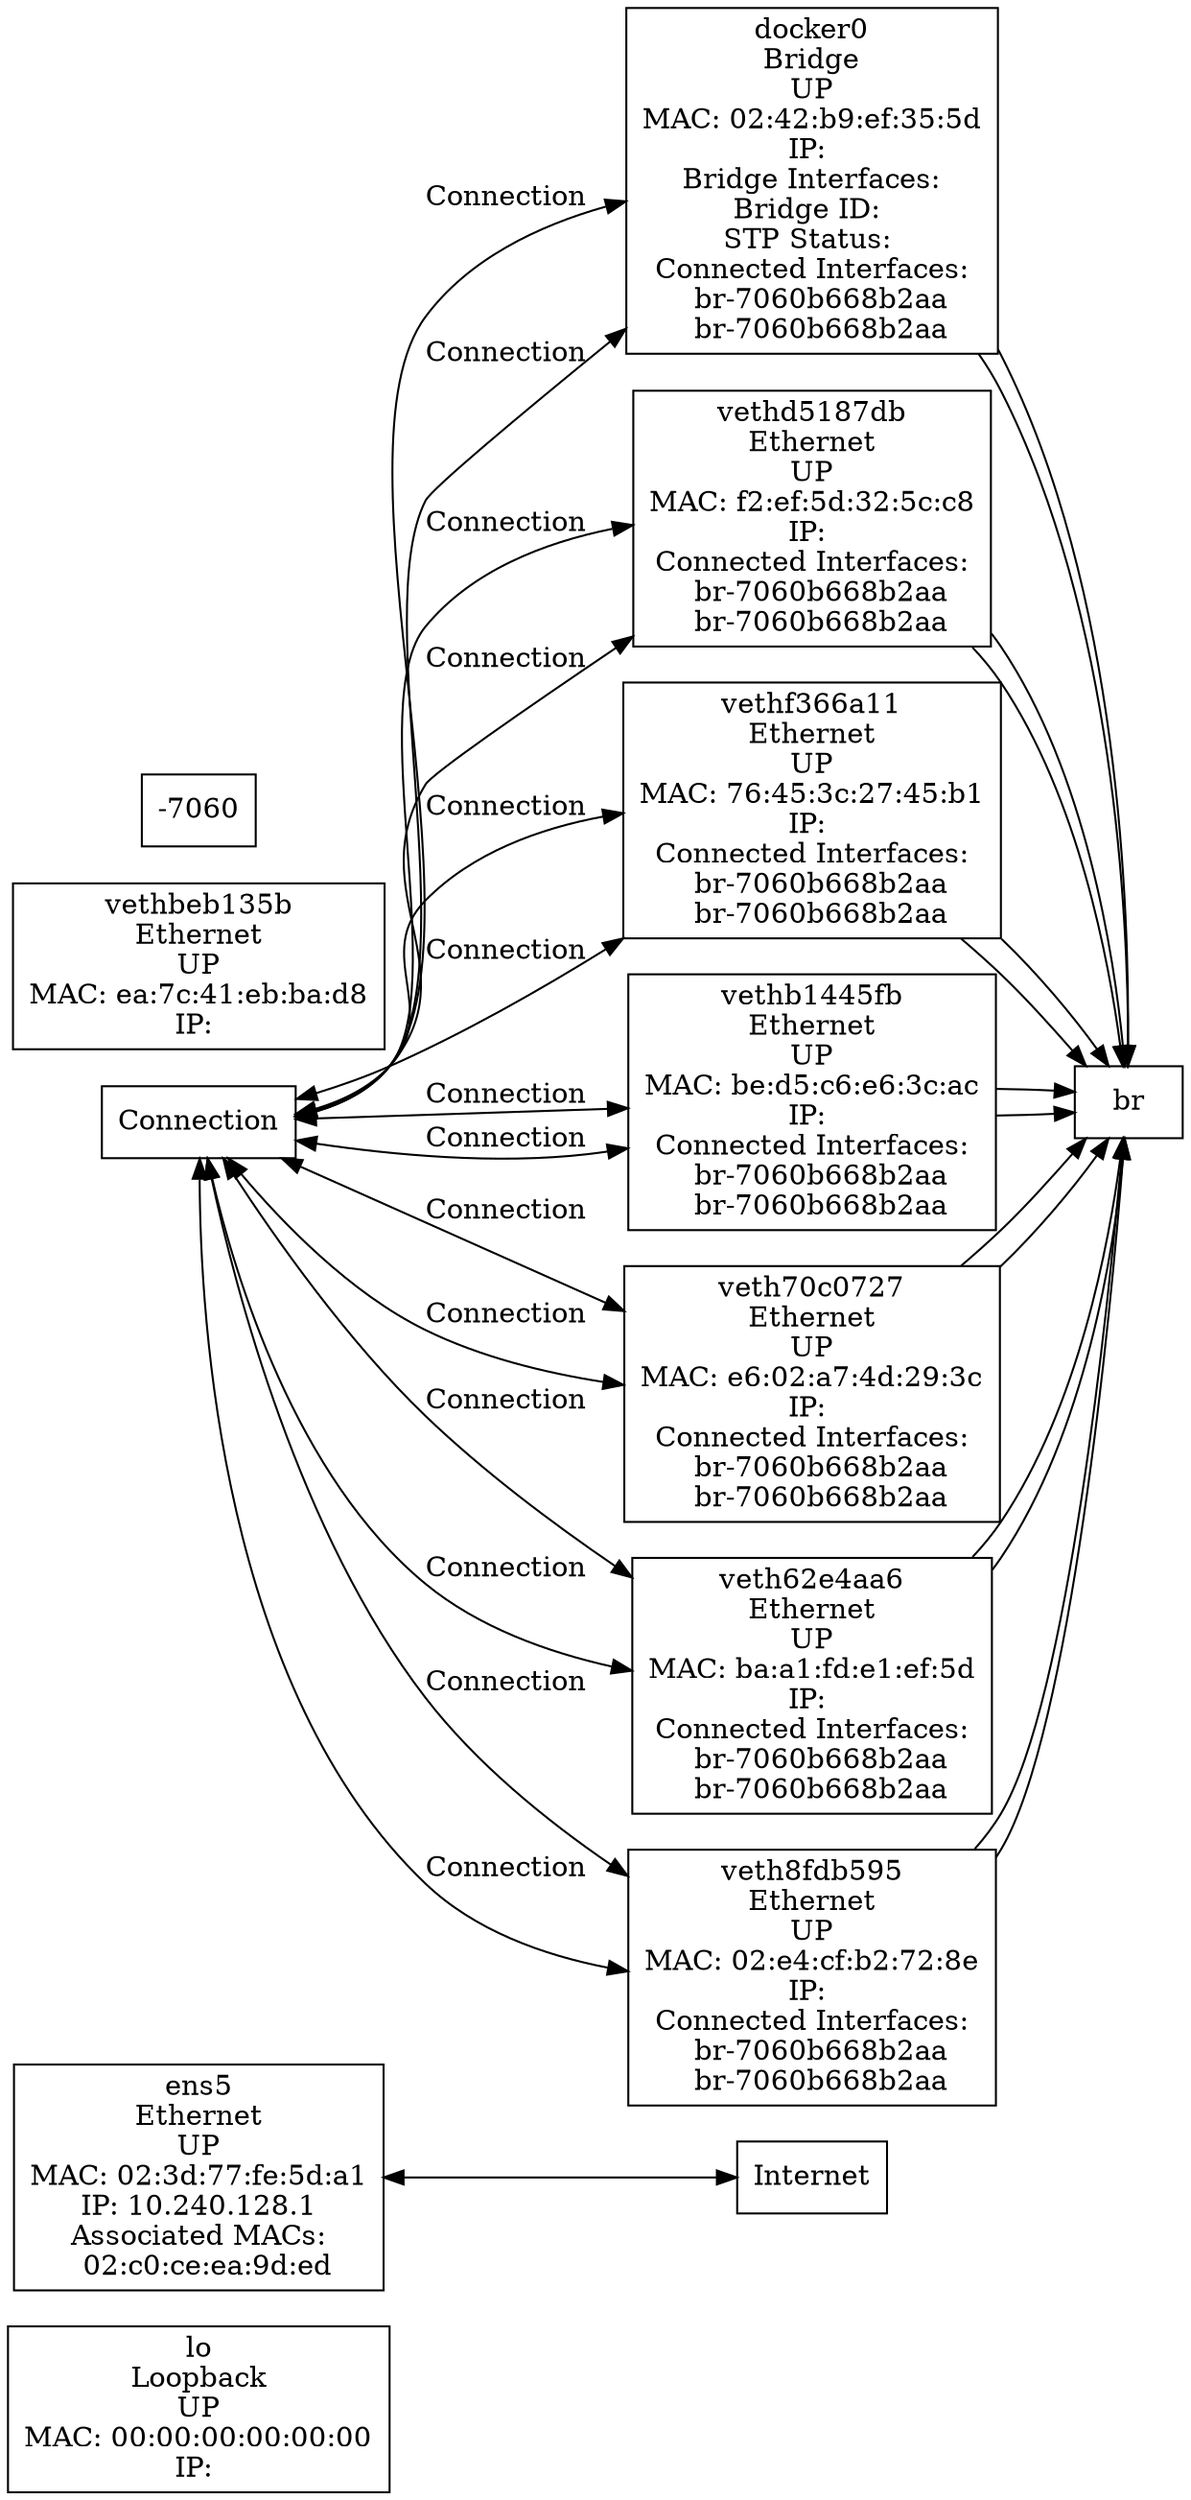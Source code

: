 digraph network_topology {
    rankdir=LR;
    node [shape=box];

    lo [label="lo\nLoopback\nUP\nMAC: 00:00:00:00:00:00\nIP: "];
    ens5 [label="ens5\nEthernet\nUP\nMAC: 02:3d:77:fe:5d:a1\nIP: 10.240.128.1\nAssociated MACs:\n  02:c0:ce:ea:9d:ed"];
    docker0 [label="docker0\nBridge\nUP\nMAC: 02:42:b9:ef:35:5d\nIP: \nBridge Interfaces:\nBridge ID: \nSTP Status: \nConnected Interfaces:\n  br-7060b668b2aa\n  br-7060b668b2aa"];
    vethbeb135b [label="vethbeb135b\nEthernet\nUP\nMAC: ea:7c:41:eb:ba:d8\nIP: "];
    vethd5187db [label="vethd5187db\nEthernet\nUP\nMAC: f2:ef:5d:32:5c:c8\nIP: \nConnected Interfaces:\n  br-7060b668b2aa\n  br-7060b668b2aa"];
    br-7060b668b2aa [label="br-7060b668b2aa\nBridge\nUP\nMAC: 02:42:d0:16:f9:30\nIP: \nBridge Interfaces:\n  veth62e4aa6\n  veth70c0727\n  veth8fdb595\n  vethb1445fb\n  vethf366a11\n  docker0\n  vethd5187db\nBridge ID: 8000.0242d016f930\nSTP Status: no\nConnected Interfaces:\n  veth62e4aa6\n  veth70c0727\n  veth8fdb595\n  vethb1445fb\n  vethf366a11\n  docker0\n  vethd5187db\n  veth62e4aa6\n  veth70c0727\n  veth8fdb595\n  vethb1445fb\n  vethf366a11\n  docker0\n  vethd5187db"];
    vethf366a11 [label="vethf366a11\nEthernet\nUP\nMAC: 76:45:3c:27:45:b1\nIP: \nConnected Interfaces:\n  br-7060b668b2aa\n  br-7060b668b2aa"];
    vethb1445fb [label="vethb1445fb\nEthernet\nUP\nMAC: be:d5:c6:e6:3c:ac\nIP: \nConnected Interfaces:\n  br-7060b668b2aa\n  br-7060b668b2aa"];
    veth70c0727 [label="veth70c0727\nEthernet\nUP\nMAC: e6:02:a7:4d:29:3c\nIP: \nConnected Interfaces:\n  br-7060b668b2aa\n  br-7060b668b2aa"];
    veth62e4aa6 [label="veth62e4aa6\nEthernet\nUP\nMAC: ba:a1:fd:e1:ef:5d\nIP: \nConnected Interfaces:\n  br-7060b668b2aa\n  br-7060b668b2aa"];
    veth8fdb595 [label="veth8fdb595\nEthernet\nUP\nMAC: 02:e4:cf:b2:72:8e\nIP: \nConnected Interfaces:\n  br-7060b668b2aa\n  br-7060b668b2aa"];

    // Connections
    docker0 -> br-7060b668b2aa [dir=both, label="Connection"];
    docker0 -> br-7060b668b2aa [dir=both, label="Connection"];
    vethd5187db -> br-7060b668b2aa [dir=both, label="Connection"];
    vethd5187db -> br-7060b668b2aa [dir=both, label="Connection"];
    br-7060b668b2aa -> veth62e4aa6 [dir=both, label="Connection"];
    br-7060b668b2aa -> veth70c0727 [dir=both, label="Connection"];
    br-7060b668b2aa -> veth8fdb595 [dir=both, label="Connection"];
    br-7060b668b2aa -> vethb1445fb [dir=both, label="Connection"];
    br-7060b668b2aa -> vethf366a11 [dir=both, label="Connection"];
    br-7060b668b2aa -> docker0 [dir=both, label="Connection"];
    br-7060b668b2aa -> vethd5187db [dir=both, label="Connection"];
    br-7060b668b2aa -> veth62e4aa6 [dir=both, label="Connection"];
    br-7060b668b2aa -> veth70c0727 [dir=both, label="Connection"];
    br-7060b668b2aa -> veth8fdb595 [dir=both, label="Connection"];
    br-7060b668b2aa -> vethb1445fb [dir=both, label="Connection"];
    br-7060b668b2aa -> vethf366a11 [dir=both, label="Connection"];
    br-7060b668b2aa -> docker0 [dir=both, label="Connection"];
    br-7060b668b2aa -> vethd5187db [dir=both, label="Connection"];
    vethf366a11 -> br-7060b668b2aa [dir=both, label="Connection"];
    vethf366a11 -> br-7060b668b2aa [dir=both, label="Connection"];
    vethb1445fb -> br-7060b668b2aa [dir=both, label="Connection"];
    vethb1445fb -> br-7060b668b2aa [dir=both, label="Connection"];
    veth70c0727 -> br-7060b668b2aa [dir=both, label="Connection"];
    veth70c0727 -> br-7060b668b2aa [dir=both, label="Connection"];
    veth62e4aa6 -> br-7060b668b2aa [dir=both, label="Connection"];
    veth62e4aa6 -> br-7060b668b2aa [dir=both, label="Connection"];
    veth8fdb595 -> br-7060b668b2aa [dir=both, label="Connection"];
    veth8fdb595 -> br-7060b668b2aa [dir=both, label="Connection"];

    // External network connection
    internet [shape=cloud, label="Internet"];
    ens5 -> internet [dir=both];
}
